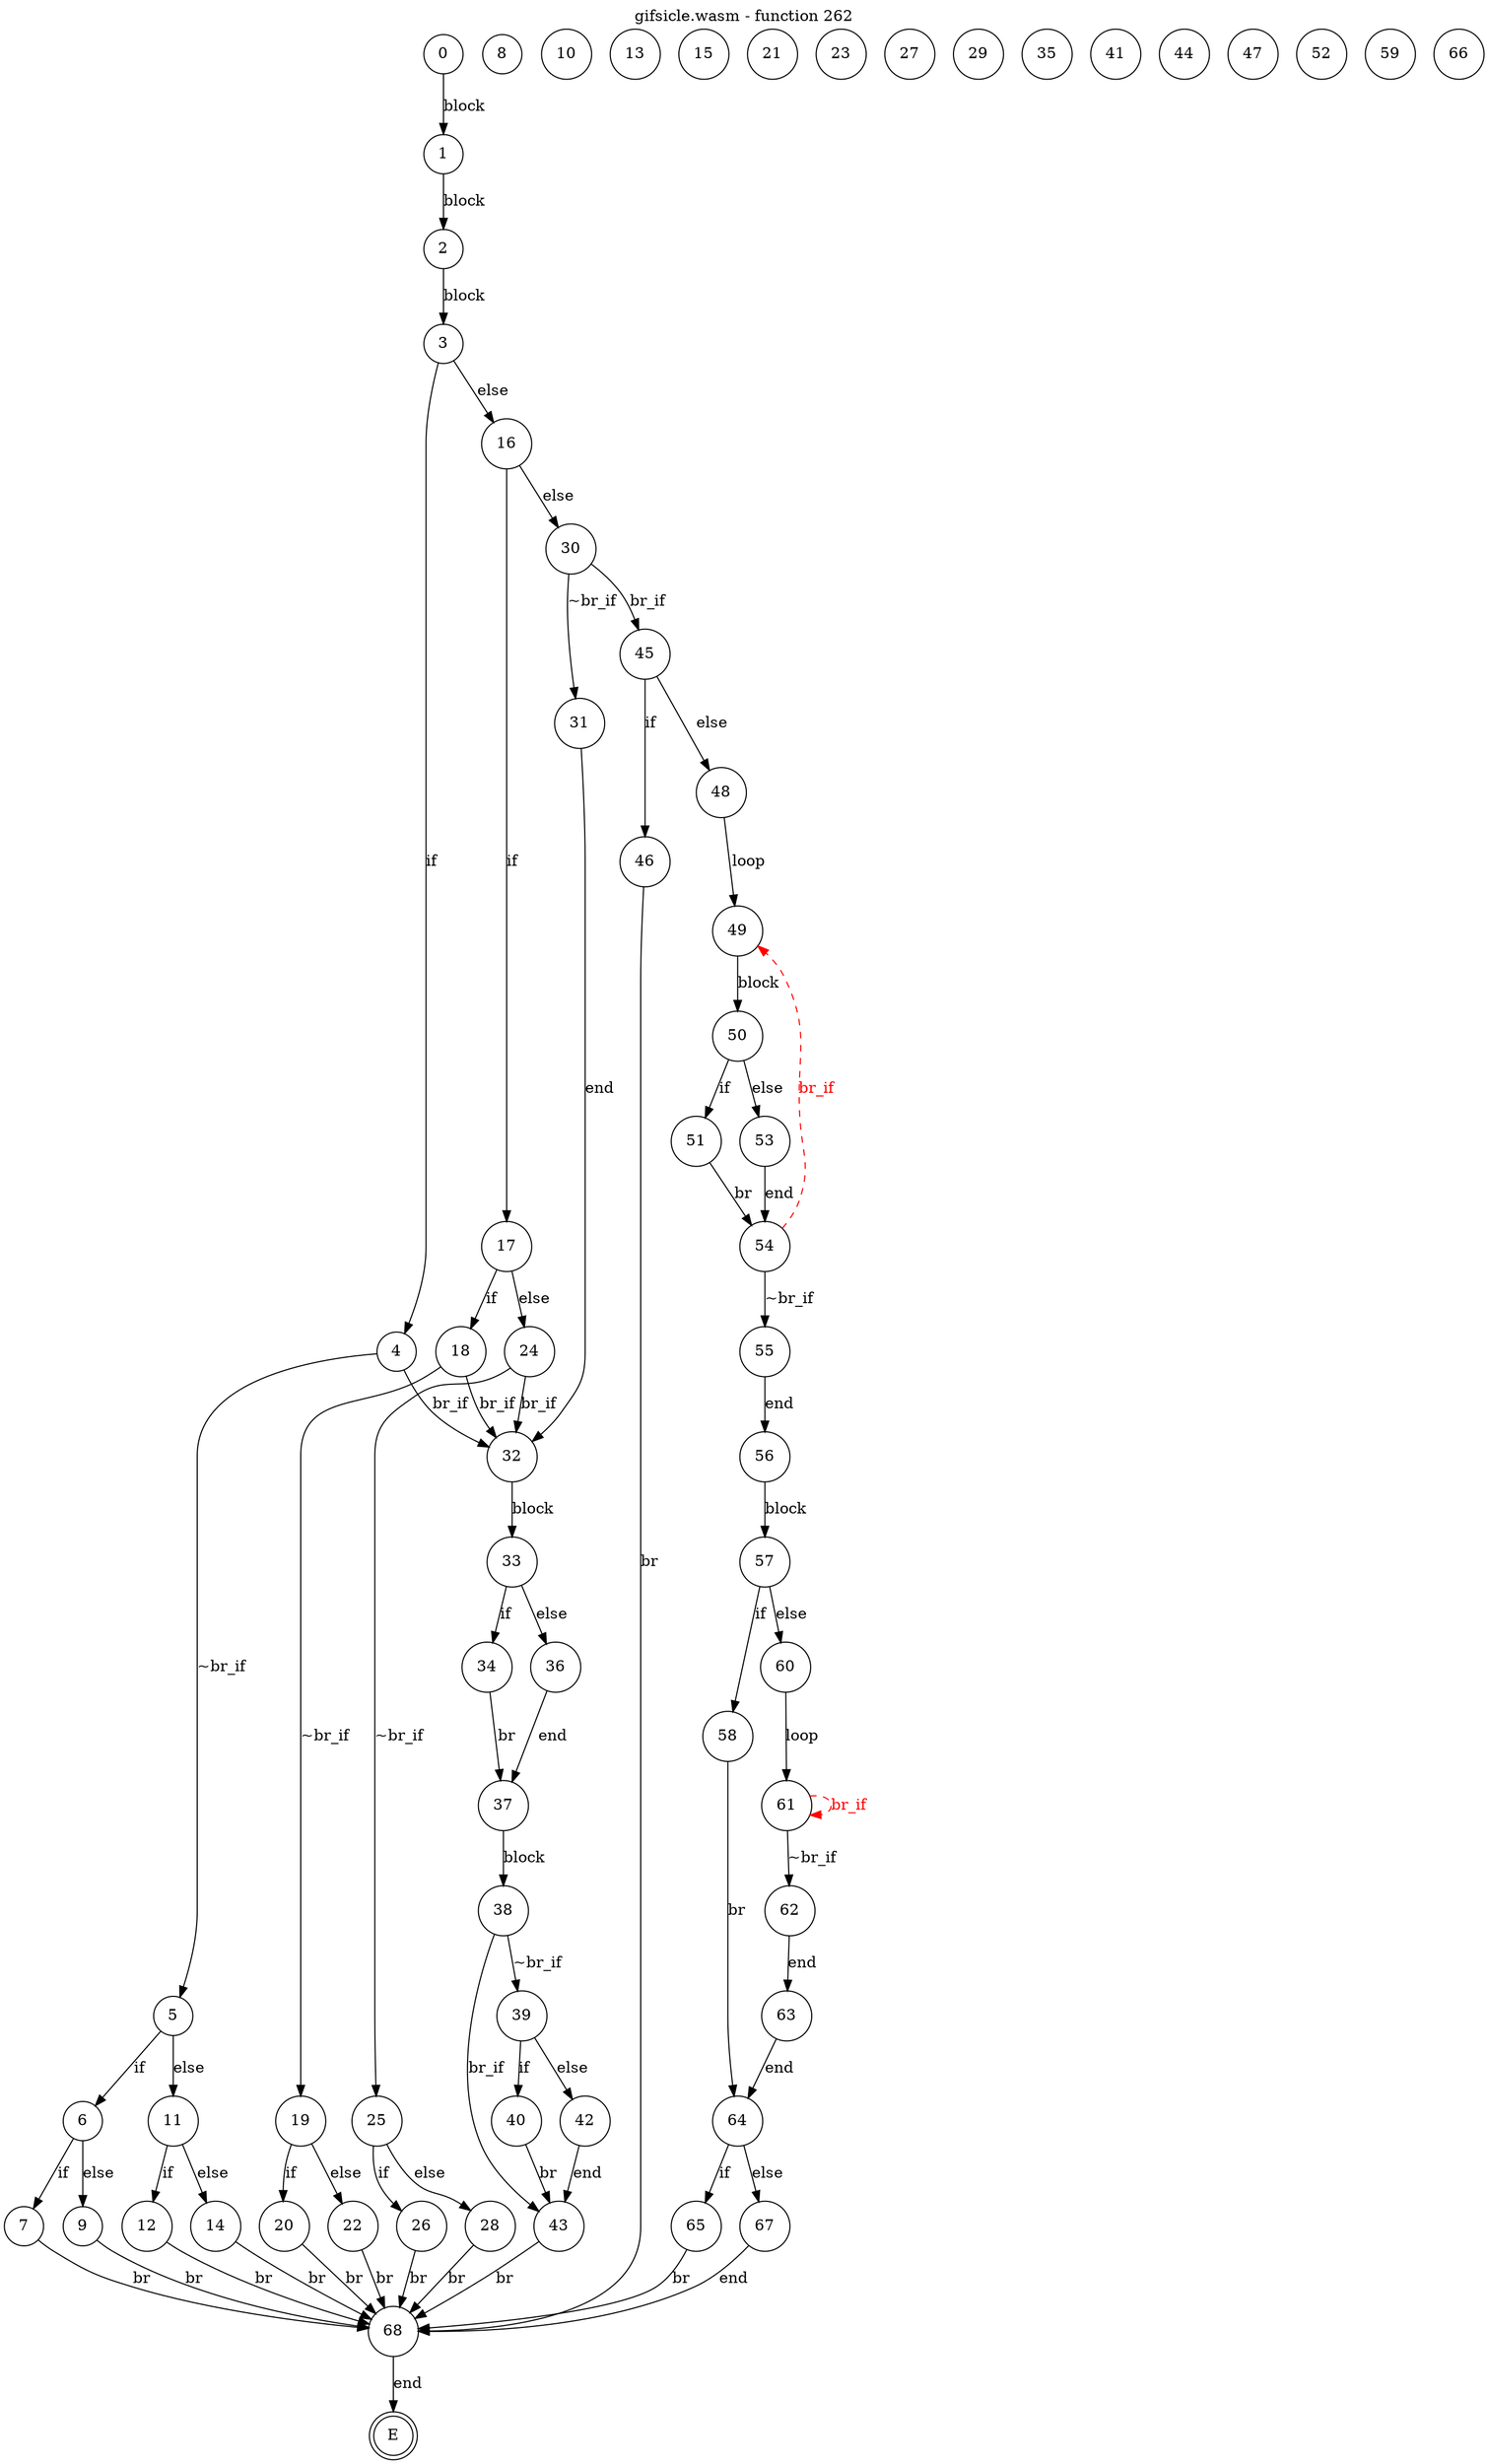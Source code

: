 digraph finite_state_machine {
    label = "gifsicle.wasm - function 262"
    labelloc =  t
    labelfontsize = 16
    labelfontcolor = black
    labelfontname = "Helvetica"
    node [shape = doublecircle]; E ;
node [shape=circle, fontcolor=black, style="", label="0"]0
node [shape=circle, fontcolor=black, style="", label="1"]1
node [shape=circle, fontcolor=black, style="", label="2"]2
node [shape=circle, fontcolor=black, style="", label="3"]3
node [shape=circle, fontcolor=black, style="", label="4"]4
node [shape=circle, fontcolor=black, style="", label="5"]5
node [shape=circle, fontcolor=black, style="", label="6"]6
node [shape=circle, fontcolor=black, style="", label="7"]7
node [shape=circle, fontcolor=black, style="", label="8"]8
node [shape=circle, fontcolor=black, style="", label="9"]9
node [shape=circle, fontcolor=black, style="", label="10"]10
node [shape=circle, fontcolor=black, style="", label="11"]11
node [shape=circle, fontcolor=black, style="", label="12"]12
node [shape=circle, fontcolor=black, style="", label="13"]13
node [shape=circle, fontcolor=black, style="", label="14"]14
node [shape=circle, fontcolor=black, style="", label="15"]15
node [shape=circle, fontcolor=black, style="", label="16"]16
node [shape=circle, fontcolor=black, style="", label="17"]17
node [shape=circle, fontcolor=black, style="", label="18"]18
node [shape=circle, fontcolor=black, style="", label="19"]19
node [shape=circle, fontcolor=black, style="", label="20"]20
node [shape=circle, fontcolor=black, style="", label="21"]21
node [shape=circle, fontcolor=black, style="", label="22"]22
node [shape=circle, fontcolor=black, style="", label="23"]23
node [shape=circle, fontcolor=black, style="", label="24"]24
node [shape=circle, fontcolor=black, style="", label="25"]25
node [shape=circle, fontcolor=black, style="", label="26"]26
node [shape=circle, fontcolor=black, style="", label="27"]27
node [shape=circle, fontcolor=black, style="", label="28"]28
node [shape=circle, fontcolor=black, style="", label="29"]29
node [shape=circle, fontcolor=black, style="", label="30"]30
node [shape=circle, fontcolor=black, style="", label="31"]31
node [shape=circle, fontcolor=black, style="", label="32"]32
node [shape=circle, fontcolor=black, style="", label="33"]33
node [shape=circle, fontcolor=black, style="", label="34"]34
node [shape=circle, fontcolor=black, style="", label="35"]35
node [shape=circle, fontcolor=black, style="", label="36"]36
node [shape=circle, fontcolor=black, style="", label="37"]37
node [shape=circle, fontcolor=black, style="", label="38"]38
node [shape=circle, fontcolor=black, style="", label="39"]39
node [shape=circle, fontcolor=black, style="", label="40"]40
node [shape=circle, fontcolor=black, style="", label="41"]41
node [shape=circle, fontcolor=black, style="", label="42"]42
node [shape=circle, fontcolor=black, style="", label="43"]43
node [shape=circle, fontcolor=black, style="", label="44"]44
node [shape=circle, fontcolor=black, style="", label="45"]45
node [shape=circle, fontcolor=black, style="", label="46"]46
node [shape=circle, fontcolor=black, style="", label="47"]47
node [shape=circle, fontcolor=black, style="", label="48"]48
node [shape=circle, fontcolor=black, style="", label="49"]49
node [shape=circle, fontcolor=black, style="", label="50"]50
node [shape=circle, fontcolor=black, style="", label="51"]51
node [shape=circle, fontcolor=black, style="", label="52"]52
node [shape=circle, fontcolor=black, style="", label="53"]53
node [shape=circle, fontcolor=black, style="", label="54"]54
node [shape=circle, fontcolor=black, style="", label="55"]55
node [shape=circle, fontcolor=black, style="", label="56"]56
node [shape=circle, fontcolor=black, style="", label="57"]57
node [shape=circle, fontcolor=black, style="", label="58"]58
node [shape=circle, fontcolor=black, style="", label="59"]59
node [shape=circle, fontcolor=black, style="", label="60"]60
node [shape=circle, fontcolor=black, style="", label="61"]61
node [shape=circle, fontcolor=black, style="", label="62"]62
node [shape=circle, fontcolor=black, style="", label="63"]63
node [shape=circle, fontcolor=black, style="", label="64"]64
node [shape=circle, fontcolor=black, style="", label="65"]65
node [shape=circle, fontcolor=black, style="", label="66"]66
node [shape=circle, fontcolor=black, style="", label="67"]67
node [shape=circle, fontcolor=black, style="", label="68"]68
node [shape=circle, fontcolor=black, style="", label="E"]E
    0 -> 1[label="block"];
    1 -> 2[label="block"];
    2 -> 3[label="block"];
    3 -> 4[label="if"];
    3 -> 16[label="else"];
    4 -> 5[label="~br_if"];
    4 -> 32[label="br_if"];
    5 -> 6[label="if"];
    5 -> 11[label="else"];
    6 -> 7[label="if"];
    6 -> 9[label="else"];
    7 -> 68[label="br"];
    9 -> 68[label="br"];
    11 -> 12[label="if"];
    11 -> 14[label="else"];
    12 -> 68[label="br"];
    14 -> 68[label="br"];
    16 -> 17[label="if"];
    16 -> 30[label="else"];
    17 -> 18[label="if"];
    17 -> 24[label="else"];
    18 -> 19[label="~br_if"];
    18 -> 32[label="br_if"];
    19 -> 20[label="if"];
    19 -> 22[label="else"];
    20 -> 68[label="br"];
    22 -> 68[label="br"];
    24 -> 25[label="~br_if"];
    24 -> 32[label="br_if"];
    25 -> 26[label="if"];
    25 -> 28[label="else"];
    26 -> 68[label="br"];
    28 -> 68[label="br"];
    30 -> 31[label="~br_if"];
    30 -> 45[label="br_if"];
    31 -> 32[label="end"];
    32 -> 33[label="block"];
    33 -> 34[label="if"];
    33 -> 36[label="else"];
    34 -> 37[label="br"];
    36 -> 37[label="end"];
    37 -> 38[label="block"];
    38 -> 39[label="~br_if"];
    38 -> 43[label="br_if"];
    39 -> 40[label="if"];
    39 -> 42[label="else"];
    40 -> 43[label="br"];
    42 -> 43[label="end"];
    43 -> 68[label="br"];
    45 -> 46[label="if"];
    45 -> 48[label="else"];
    46 -> 68[label="br"];
    48 -> 49[label="loop"];
    49 -> 50[label="block"];
    50 -> 51[label="if"];
    50 -> 53[label="else"];
    51 -> 54[label="br"];
    53 -> 54[label="end"];
    54 -> 55[label="~br_if"];
    54 -> 49[style="dashed" color="red" fontcolor="red" label="br_if"];
    55 -> 56[label="end"];
    56 -> 57[label="block"];
    57 -> 58[label="if"];
    57 -> 60[label="else"];
    58 -> 64[label="br"];
    60 -> 61[label="loop"];
    61 -> 62[label="~br_if"];
    61 -> 61[style="dashed" color="red" fontcolor="red" label="br_if"];
    62 -> 63[label="end"];
    63 -> 64[label="end"];
    64 -> 65[label="if"];
    64 -> 67[label="else"];
    65 -> 68[label="br"];
    67 -> 68[label="end"];
    68 -> E[label="end"];
}
